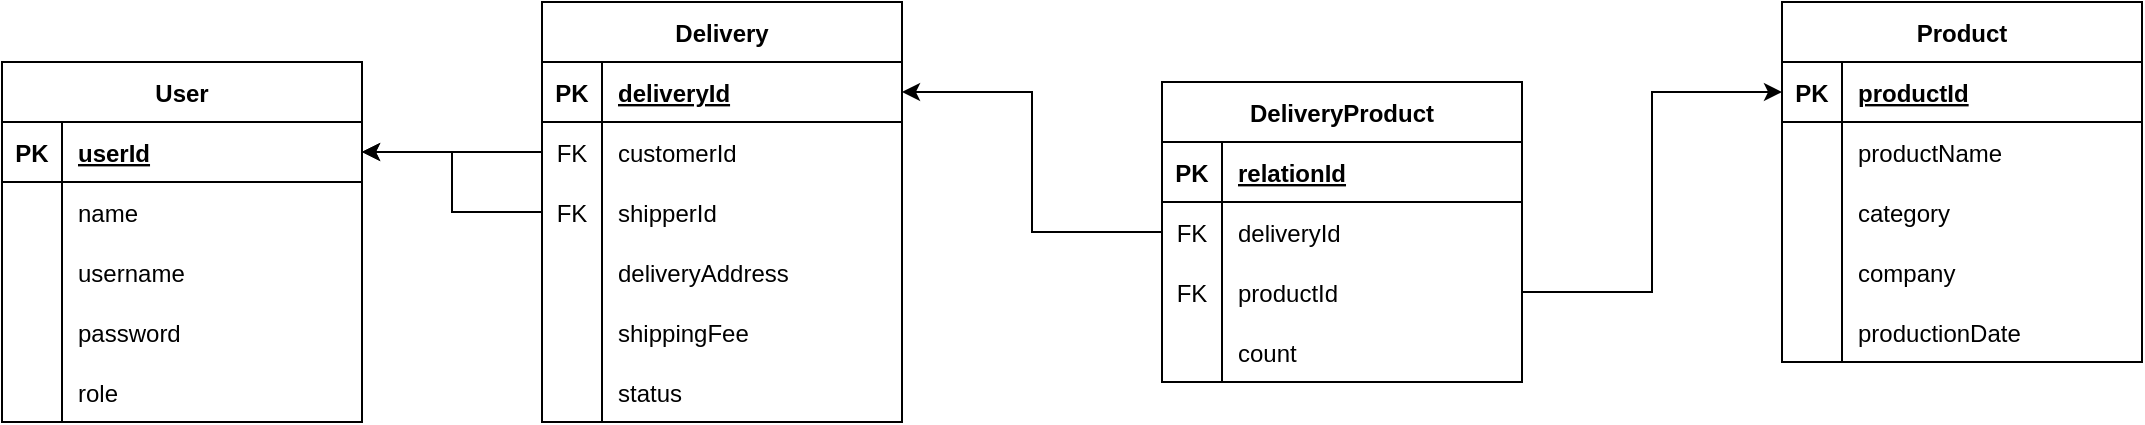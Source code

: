 <mxfile version="13.9.9" type="device"><diagram id="OTTX9jQUgrJmkevj6VS4" name="Page-1"><mxGraphModel dx="1326" dy="806" grid="1" gridSize="10" guides="1" tooltips="1" connect="1" arrows="1" fold="1" page="1" pageScale="1" pageWidth="850" pageHeight="1100" math="0" shadow="0"><root><mxCell id="0"/><mxCell id="1" parent="0"/><mxCell id="4FiS_uYdiQJVlCNuynhk-1" value="User" style="shape=table;startSize=30;container=1;collapsible=1;childLayout=tableLayout;fixedRows=1;rowLines=0;fontStyle=1;align=center;resizeLast=1;" parent="1" vertex="1"><mxGeometry x="120" y="210" width="180" height="180" as="geometry"/></mxCell><mxCell id="4FiS_uYdiQJVlCNuynhk-2" value="" style="shape=partialRectangle;collapsible=0;dropTarget=0;pointerEvents=0;fillColor=none;top=0;left=0;bottom=1;right=0;points=[[0,0.5],[1,0.5]];portConstraint=eastwest;" parent="4FiS_uYdiQJVlCNuynhk-1" vertex="1"><mxGeometry y="30" width="180" height="30" as="geometry"/></mxCell><mxCell id="4FiS_uYdiQJVlCNuynhk-3" value="PK" style="shape=partialRectangle;connectable=0;fillColor=none;top=0;left=0;bottom=0;right=0;fontStyle=1;overflow=hidden;" parent="4FiS_uYdiQJVlCNuynhk-2" vertex="1"><mxGeometry width="30" height="30" as="geometry"/></mxCell><mxCell id="4FiS_uYdiQJVlCNuynhk-4" value="userId" style="shape=partialRectangle;connectable=0;fillColor=none;top=0;left=0;bottom=0;right=0;align=left;spacingLeft=6;fontStyle=5;overflow=hidden;" parent="4FiS_uYdiQJVlCNuynhk-2" vertex="1"><mxGeometry x="30" width="150" height="30" as="geometry"/></mxCell><mxCell id="4FiS_uYdiQJVlCNuynhk-5" value="" style="shape=partialRectangle;collapsible=0;dropTarget=0;pointerEvents=0;fillColor=none;top=0;left=0;bottom=0;right=0;points=[[0,0.5],[1,0.5]];portConstraint=eastwest;" parent="4FiS_uYdiQJVlCNuynhk-1" vertex="1"><mxGeometry y="60" width="180" height="30" as="geometry"/></mxCell><mxCell id="4FiS_uYdiQJVlCNuynhk-6" value="" style="shape=partialRectangle;connectable=0;fillColor=none;top=0;left=0;bottom=0;right=0;editable=1;overflow=hidden;" parent="4FiS_uYdiQJVlCNuynhk-5" vertex="1"><mxGeometry width="30" height="30" as="geometry"/></mxCell><mxCell id="4FiS_uYdiQJVlCNuynhk-7" value="name" style="shape=partialRectangle;connectable=0;fillColor=none;top=0;left=0;bottom=0;right=0;align=left;spacingLeft=6;overflow=hidden;" parent="4FiS_uYdiQJVlCNuynhk-5" vertex="1"><mxGeometry x="30" width="150" height="30" as="geometry"/></mxCell><mxCell id="4FiS_uYdiQJVlCNuynhk-8" value="" style="shape=partialRectangle;collapsible=0;dropTarget=0;pointerEvents=0;fillColor=none;top=0;left=0;bottom=0;right=0;points=[[0,0.5],[1,0.5]];portConstraint=eastwest;" parent="4FiS_uYdiQJVlCNuynhk-1" vertex="1"><mxGeometry y="90" width="180" height="30" as="geometry"/></mxCell><mxCell id="4FiS_uYdiQJVlCNuynhk-9" value="" style="shape=partialRectangle;connectable=0;fillColor=none;top=0;left=0;bottom=0;right=0;editable=1;overflow=hidden;" parent="4FiS_uYdiQJVlCNuynhk-8" vertex="1"><mxGeometry width="30" height="30" as="geometry"/></mxCell><mxCell id="4FiS_uYdiQJVlCNuynhk-10" value="username" style="shape=partialRectangle;connectable=0;fillColor=none;top=0;left=0;bottom=0;right=0;align=left;spacingLeft=6;overflow=hidden;" parent="4FiS_uYdiQJVlCNuynhk-8" vertex="1"><mxGeometry x="30" width="150" height="30" as="geometry"/></mxCell><mxCell id="4FiS_uYdiQJVlCNuynhk-11" value="" style="shape=partialRectangle;collapsible=0;dropTarget=0;pointerEvents=0;fillColor=none;top=0;left=0;bottom=0;right=0;points=[[0,0.5],[1,0.5]];portConstraint=eastwest;" parent="4FiS_uYdiQJVlCNuynhk-1" vertex="1"><mxGeometry y="120" width="180" height="30" as="geometry"/></mxCell><mxCell id="4FiS_uYdiQJVlCNuynhk-12" value="" style="shape=partialRectangle;connectable=0;fillColor=none;top=0;left=0;bottom=0;right=0;editable=1;overflow=hidden;" parent="4FiS_uYdiQJVlCNuynhk-11" vertex="1"><mxGeometry width="30" height="30" as="geometry"/></mxCell><mxCell id="4FiS_uYdiQJVlCNuynhk-13" value="password" style="shape=partialRectangle;connectable=0;fillColor=none;top=0;left=0;bottom=0;right=0;align=left;spacingLeft=6;overflow=hidden;" parent="4FiS_uYdiQJVlCNuynhk-11" vertex="1"><mxGeometry x="30" width="150" height="30" as="geometry"/></mxCell><mxCell id="4FiS_uYdiQJVlCNuynhk-14" value="" style="shape=partialRectangle;collapsible=0;dropTarget=0;pointerEvents=0;fillColor=none;top=0;left=0;bottom=0;right=0;points=[[0,0.5],[1,0.5]];portConstraint=eastwest;" parent="4FiS_uYdiQJVlCNuynhk-1" vertex="1"><mxGeometry y="150" width="180" height="30" as="geometry"/></mxCell><mxCell id="4FiS_uYdiQJVlCNuynhk-15" value="" style="shape=partialRectangle;connectable=0;fillColor=none;top=0;left=0;bottom=0;right=0;editable=1;overflow=hidden;" parent="4FiS_uYdiQJVlCNuynhk-14" vertex="1"><mxGeometry width="30" height="30" as="geometry"/></mxCell><mxCell id="4FiS_uYdiQJVlCNuynhk-16" value="role" style="shape=partialRectangle;connectable=0;fillColor=none;top=0;left=0;bottom=0;right=0;align=left;spacingLeft=6;overflow=hidden;" parent="4FiS_uYdiQJVlCNuynhk-14" vertex="1"><mxGeometry x="30" width="150" height="30" as="geometry"/></mxCell><mxCell id="4FiS_uYdiQJVlCNuynhk-20" value="Delivery" style="shape=table;startSize=30;container=1;collapsible=1;childLayout=tableLayout;fixedRows=1;rowLines=0;fontStyle=1;align=center;resizeLast=1;" parent="1" vertex="1"><mxGeometry x="390" y="180" width="180" height="210" as="geometry"/></mxCell><mxCell id="4FiS_uYdiQJVlCNuynhk-21" value="" style="shape=partialRectangle;collapsible=0;dropTarget=0;pointerEvents=0;fillColor=none;top=0;left=0;bottom=1;right=0;points=[[0,0.5],[1,0.5]];portConstraint=eastwest;" parent="4FiS_uYdiQJVlCNuynhk-20" vertex="1"><mxGeometry y="30" width="180" height="30" as="geometry"/></mxCell><mxCell id="4FiS_uYdiQJVlCNuynhk-22" value="PK" style="shape=partialRectangle;connectable=0;fillColor=none;top=0;left=0;bottom=0;right=0;fontStyle=1;overflow=hidden;" parent="4FiS_uYdiQJVlCNuynhk-21" vertex="1"><mxGeometry width="30" height="30" as="geometry"/></mxCell><mxCell id="4FiS_uYdiQJVlCNuynhk-23" value="deliveryId" style="shape=partialRectangle;connectable=0;fillColor=none;top=0;left=0;bottom=0;right=0;align=left;spacingLeft=6;fontStyle=5;overflow=hidden;" parent="4FiS_uYdiQJVlCNuynhk-21" vertex="1"><mxGeometry x="30" width="150" height="30" as="geometry"/></mxCell><mxCell id="4FiS_uYdiQJVlCNuynhk-24" value="" style="shape=partialRectangle;collapsible=0;dropTarget=0;pointerEvents=0;fillColor=none;top=0;left=0;bottom=0;right=0;points=[[0,0.5],[1,0.5]];portConstraint=eastwest;" parent="4FiS_uYdiQJVlCNuynhk-20" vertex="1"><mxGeometry y="60" width="180" height="30" as="geometry"/></mxCell><mxCell id="4FiS_uYdiQJVlCNuynhk-25" value="FK" style="shape=partialRectangle;connectable=0;fillColor=none;top=0;left=0;bottom=0;right=0;editable=1;overflow=hidden;" parent="4FiS_uYdiQJVlCNuynhk-24" vertex="1"><mxGeometry width="30" height="30" as="geometry"/></mxCell><mxCell id="4FiS_uYdiQJVlCNuynhk-26" value="customerId" style="shape=partialRectangle;connectable=0;fillColor=none;top=0;left=0;bottom=0;right=0;align=left;spacingLeft=6;overflow=hidden;" parent="4FiS_uYdiQJVlCNuynhk-24" vertex="1"><mxGeometry x="30" width="150" height="30" as="geometry"/></mxCell><mxCell id="4FiS_uYdiQJVlCNuynhk-27" value="" style="shape=partialRectangle;collapsible=0;dropTarget=0;pointerEvents=0;fillColor=none;top=0;left=0;bottom=0;right=0;points=[[0,0.5],[1,0.5]];portConstraint=eastwest;" parent="4FiS_uYdiQJVlCNuynhk-20" vertex="1"><mxGeometry y="90" width="180" height="30" as="geometry"/></mxCell><mxCell id="4FiS_uYdiQJVlCNuynhk-28" value="FK" style="shape=partialRectangle;connectable=0;fillColor=none;top=0;left=0;bottom=0;right=0;editable=1;overflow=hidden;" parent="4FiS_uYdiQJVlCNuynhk-27" vertex="1"><mxGeometry width="30" height="30" as="geometry"/></mxCell><mxCell id="4FiS_uYdiQJVlCNuynhk-29" value="shipperId" style="shape=partialRectangle;connectable=0;fillColor=none;top=0;left=0;bottom=0;right=0;align=left;spacingLeft=6;overflow=hidden;" parent="4FiS_uYdiQJVlCNuynhk-27" vertex="1"><mxGeometry x="30" width="150" height="30" as="geometry"/></mxCell><mxCell id="4FiS_uYdiQJVlCNuynhk-30" value="" style="shape=partialRectangle;collapsible=0;dropTarget=0;pointerEvents=0;fillColor=none;top=0;left=0;bottom=0;right=0;points=[[0,0.5],[1,0.5]];portConstraint=eastwest;" parent="4FiS_uYdiQJVlCNuynhk-20" vertex="1"><mxGeometry y="120" width="180" height="30" as="geometry"/></mxCell><mxCell id="4FiS_uYdiQJVlCNuynhk-31" value="" style="shape=partialRectangle;connectable=0;fillColor=none;top=0;left=0;bottom=0;right=0;editable=1;overflow=hidden;" parent="4FiS_uYdiQJVlCNuynhk-30" vertex="1"><mxGeometry width="30" height="30" as="geometry"/></mxCell><mxCell id="4FiS_uYdiQJVlCNuynhk-32" value="deliveryAddress" style="shape=partialRectangle;connectable=0;fillColor=none;top=0;left=0;bottom=0;right=0;align=left;spacingLeft=6;overflow=hidden;" parent="4FiS_uYdiQJVlCNuynhk-30" vertex="1"><mxGeometry x="30" width="150" height="30" as="geometry"/></mxCell><mxCell id="4FiS_uYdiQJVlCNuynhk-52" value="" style="shape=partialRectangle;collapsible=0;dropTarget=0;pointerEvents=0;fillColor=none;top=0;left=0;bottom=0;right=0;points=[[0,0.5],[1,0.5]];portConstraint=eastwest;" parent="4FiS_uYdiQJVlCNuynhk-20" vertex="1"><mxGeometry y="150" width="180" height="30" as="geometry"/></mxCell><mxCell id="4FiS_uYdiQJVlCNuynhk-53" value="" style="shape=partialRectangle;connectable=0;fillColor=none;top=0;left=0;bottom=0;right=0;editable=1;overflow=hidden;" parent="4FiS_uYdiQJVlCNuynhk-52" vertex="1"><mxGeometry width="30" height="30" as="geometry"/></mxCell><mxCell id="4FiS_uYdiQJVlCNuynhk-54" value="shippingFee" style="shape=partialRectangle;connectable=0;fillColor=none;top=0;left=0;bottom=0;right=0;align=left;spacingLeft=6;overflow=hidden;" parent="4FiS_uYdiQJVlCNuynhk-52" vertex="1"><mxGeometry x="30" width="150" height="30" as="geometry"/></mxCell><mxCell id="4FiS_uYdiQJVlCNuynhk-49" value="" style="shape=partialRectangle;collapsible=0;dropTarget=0;pointerEvents=0;fillColor=none;top=0;left=0;bottom=0;right=0;points=[[0,0.5],[1,0.5]];portConstraint=eastwest;" parent="4FiS_uYdiQJVlCNuynhk-20" vertex="1"><mxGeometry y="180" width="180" height="30" as="geometry"/></mxCell><mxCell id="4FiS_uYdiQJVlCNuynhk-50" value="" style="shape=partialRectangle;connectable=0;fillColor=none;top=0;left=0;bottom=0;right=0;editable=1;overflow=hidden;" parent="4FiS_uYdiQJVlCNuynhk-49" vertex="1"><mxGeometry width="30" height="30" as="geometry"/></mxCell><mxCell id="4FiS_uYdiQJVlCNuynhk-51" value="status" style="shape=partialRectangle;connectable=0;fillColor=none;top=0;left=0;bottom=0;right=0;align=left;spacingLeft=6;overflow=hidden;" parent="4FiS_uYdiQJVlCNuynhk-49" vertex="1"><mxGeometry x="30" width="150" height="30" as="geometry"/></mxCell><mxCell id="4FiS_uYdiQJVlCNuynhk-55" style="edgeStyle=orthogonalEdgeStyle;rounded=0;orthogonalLoop=1;jettySize=auto;html=1;exitX=0;exitY=0.5;exitDx=0;exitDy=0;" parent="1" source="4FiS_uYdiQJVlCNuynhk-27" target="4FiS_uYdiQJVlCNuynhk-2" edge="1"><mxGeometry relative="1" as="geometry"/></mxCell><mxCell id="4FiS_uYdiQJVlCNuynhk-56" style="edgeStyle=orthogonalEdgeStyle;rounded=0;orthogonalLoop=1;jettySize=auto;html=1;exitX=0;exitY=0.5;exitDx=0;exitDy=0;" parent="1" source="4FiS_uYdiQJVlCNuynhk-24" target="4FiS_uYdiQJVlCNuynhk-2" edge="1"><mxGeometry relative="1" as="geometry"/></mxCell><mxCell id="4FiS_uYdiQJVlCNuynhk-57" value="DeliveryProduct" style="shape=table;startSize=30;container=1;collapsible=1;childLayout=tableLayout;fixedRows=1;rowLines=0;fontStyle=1;align=center;resizeLast=1;" parent="1" vertex="1"><mxGeometry x="700" y="220" width="180" height="150" as="geometry"/></mxCell><mxCell id="4FiS_uYdiQJVlCNuynhk-58" value="" style="shape=partialRectangle;collapsible=0;dropTarget=0;pointerEvents=0;fillColor=none;top=0;left=0;bottom=1;right=0;points=[[0,0.5],[1,0.5]];portConstraint=eastwest;" parent="4FiS_uYdiQJVlCNuynhk-57" vertex="1"><mxGeometry y="30" width="180" height="30" as="geometry"/></mxCell><mxCell id="4FiS_uYdiQJVlCNuynhk-59" value="PK" style="shape=partialRectangle;connectable=0;fillColor=none;top=0;left=0;bottom=0;right=0;fontStyle=1;overflow=hidden;" parent="4FiS_uYdiQJVlCNuynhk-58" vertex="1"><mxGeometry width="30" height="30" as="geometry"/></mxCell><mxCell id="4FiS_uYdiQJVlCNuynhk-60" value="relationId" style="shape=partialRectangle;connectable=0;fillColor=none;top=0;left=0;bottom=0;right=0;align=left;spacingLeft=6;fontStyle=5;overflow=hidden;" parent="4FiS_uYdiQJVlCNuynhk-58" vertex="1"><mxGeometry x="30" width="150" height="30" as="geometry"/></mxCell><mxCell id="4FiS_uYdiQJVlCNuynhk-61" value="" style="shape=partialRectangle;collapsible=0;dropTarget=0;pointerEvents=0;fillColor=none;top=0;left=0;bottom=0;right=0;points=[[0,0.5],[1,0.5]];portConstraint=eastwest;" parent="4FiS_uYdiQJVlCNuynhk-57" vertex="1"><mxGeometry y="60" width="180" height="30" as="geometry"/></mxCell><mxCell id="4FiS_uYdiQJVlCNuynhk-62" value="FK" style="shape=partialRectangle;connectable=0;fillColor=none;top=0;left=0;bottom=0;right=0;editable=1;overflow=hidden;" parent="4FiS_uYdiQJVlCNuynhk-61" vertex="1"><mxGeometry width="30" height="30" as="geometry"/></mxCell><mxCell id="4FiS_uYdiQJVlCNuynhk-63" value="deliveryId" style="shape=partialRectangle;connectable=0;fillColor=none;top=0;left=0;bottom=0;right=0;align=left;spacingLeft=6;overflow=hidden;" parent="4FiS_uYdiQJVlCNuynhk-61" vertex="1"><mxGeometry x="30" width="150" height="30" as="geometry"/></mxCell><mxCell id="4FiS_uYdiQJVlCNuynhk-64" value="" style="shape=partialRectangle;collapsible=0;dropTarget=0;pointerEvents=0;fillColor=none;top=0;left=0;bottom=0;right=0;points=[[0,0.5],[1,0.5]];portConstraint=eastwest;" parent="4FiS_uYdiQJVlCNuynhk-57" vertex="1"><mxGeometry y="90" width="180" height="30" as="geometry"/></mxCell><mxCell id="4FiS_uYdiQJVlCNuynhk-65" value="FK" style="shape=partialRectangle;connectable=0;fillColor=none;top=0;left=0;bottom=0;right=0;editable=1;overflow=hidden;" parent="4FiS_uYdiQJVlCNuynhk-64" vertex="1"><mxGeometry width="30" height="30" as="geometry"/></mxCell><mxCell id="4FiS_uYdiQJVlCNuynhk-66" value="productId" style="shape=partialRectangle;connectable=0;fillColor=none;top=0;left=0;bottom=0;right=0;align=left;spacingLeft=6;overflow=hidden;" parent="4FiS_uYdiQJVlCNuynhk-64" vertex="1"><mxGeometry x="30" width="150" height="30" as="geometry"/></mxCell><mxCell id="4FiS_uYdiQJVlCNuynhk-67" value="" style="shape=partialRectangle;collapsible=0;dropTarget=0;pointerEvents=0;fillColor=none;top=0;left=0;bottom=0;right=0;points=[[0,0.5],[1,0.5]];portConstraint=eastwest;" parent="4FiS_uYdiQJVlCNuynhk-57" vertex="1"><mxGeometry y="120" width="180" height="30" as="geometry"/></mxCell><mxCell id="4FiS_uYdiQJVlCNuynhk-68" value="" style="shape=partialRectangle;connectable=0;fillColor=none;top=0;left=0;bottom=0;right=0;editable=1;overflow=hidden;" parent="4FiS_uYdiQJVlCNuynhk-67" vertex="1"><mxGeometry width="30" height="30" as="geometry"/></mxCell><mxCell id="4FiS_uYdiQJVlCNuynhk-69" value="count" style="shape=partialRectangle;connectable=0;fillColor=none;top=0;left=0;bottom=0;right=0;align=left;spacingLeft=6;overflow=hidden;" parent="4FiS_uYdiQJVlCNuynhk-67" vertex="1"><mxGeometry x="30" width="150" height="30" as="geometry"/></mxCell><mxCell id="4FiS_uYdiQJVlCNuynhk-70" style="edgeStyle=orthogonalEdgeStyle;rounded=0;orthogonalLoop=1;jettySize=auto;html=1;exitX=0;exitY=0.5;exitDx=0;exitDy=0;entryX=1;entryY=0.5;entryDx=0;entryDy=0;" parent="1" source="4FiS_uYdiQJVlCNuynhk-61" target="4FiS_uYdiQJVlCNuynhk-21" edge="1"><mxGeometry relative="1" as="geometry"/></mxCell><mxCell id="PIQOs7d2lMJBSKMvsPOn-1" value="Product" style="shape=table;startSize=30;container=1;collapsible=1;childLayout=tableLayout;fixedRows=1;rowLines=0;fontStyle=1;align=center;resizeLast=1;" vertex="1" parent="1"><mxGeometry x="1010" y="180" width="180" height="180" as="geometry"/></mxCell><mxCell id="PIQOs7d2lMJBSKMvsPOn-2" value="" style="shape=partialRectangle;collapsible=0;dropTarget=0;pointerEvents=0;fillColor=none;top=0;left=0;bottom=1;right=0;points=[[0,0.5],[1,0.5]];portConstraint=eastwest;" vertex="1" parent="PIQOs7d2lMJBSKMvsPOn-1"><mxGeometry y="30" width="180" height="30" as="geometry"/></mxCell><mxCell id="PIQOs7d2lMJBSKMvsPOn-3" value="PK" style="shape=partialRectangle;connectable=0;fillColor=none;top=0;left=0;bottom=0;right=0;fontStyle=1;overflow=hidden;" vertex="1" parent="PIQOs7d2lMJBSKMvsPOn-2"><mxGeometry width="30" height="30" as="geometry"/></mxCell><mxCell id="PIQOs7d2lMJBSKMvsPOn-4" value="productId" style="shape=partialRectangle;connectable=0;fillColor=none;top=0;left=0;bottom=0;right=0;align=left;spacingLeft=6;fontStyle=5;overflow=hidden;" vertex="1" parent="PIQOs7d2lMJBSKMvsPOn-2"><mxGeometry x="30" width="150" height="30" as="geometry"/></mxCell><mxCell id="PIQOs7d2lMJBSKMvsPOn-5" value="" style="shape=partialRectangle;collapsible=0;dropTarget=0;pointerEvents=0;fillColor=none;top=0;left=0;bottom=0;right=0;points=[[0,0.5],[1,0.5]];portConstraint=eastwest;" vertex="1" parent="PIQOs7d2lMJBSKMvsPOn-1"><mxGeometry y="60" width="180" height="30" as="geometry"/></mxCell><mxCell id="PIQOs7d2lMJBSKMvsPOn-6" value="" style="shape=partialRectangle;connectable=0;fillColor=none;top=0;left=0;bottom=0;right=0;editable=1;overflow=hidden;" vertex="1" parent="PIQOs7d2lMJBSKMvsPOn-5"><mxGeometry width="30" height="30" as="geometry"/></mxCell><mxCell id="PIQOs7d2lMJBSKMvsPOn-7" value="productName" style="shape=partialRectangle;connectable=0;fillColor=none;top=0;left=0;bottom=0;right=0;align=left;spacingLeft=6;overflow=hidden;" vertex="1" parent="PIQOs7d2lMJBSKMvsPOn-5"><mxGeometry x="30" width="150" height="30" as="geometry"/></mxCell><mxCell id="PIQOs7d2lMJBSKMvsPOn-11" value="" style="shape=partialRectangle;collapsible=0;dropTarget=0;pointerEvents=0;fillColor=none;top=0;left=0;bottom=0;right=0;points=[[0,0.5],[1,0.5]];portConstraint=eastwest;" vertex="1" parent="PIQOs7d2lMJBSKMvsPOn-1"><mxGeometry y="90" width="180" height="30" as="geometry"/></mxCell><mxCell id="PIQOs7d2lMJBSKMvsPOn-12" value="" style="shape=partialRectangle;connectable=0;fillColor=none;top=0;left=0;bottom=0;right=0;editable=1;overflow=hidden;" vertex="1" parent="PIQOs7d2lMJBSKMvsPOn-11"><mxGeometry width="30" height="30" as="geometry"/></mxCell><mxCell id="PIQOs7d2lMJBSKMvsPOn-13" value="category" style="shape=partialRectangle;connectable=0;fillColor=none;top=0;left=0;bottom=0;right=0;align=left;spacingLeft=6;overflow=hidden;" vertex="1" parent="PIQOs7d2lMJBSKMvsPOn-11"><mxGeometry x="30" width="150" height="30" as="geometry"/></mxCell><mxCell id="PIQOs7d2lMJBSKMvsPOn-8" value="" style="shape=partialRectangle;collapsible=0;dropTarget=0;pointerEvents=0;fillColor=none;top=0;left=0;bottom=0;right=0;points=[[0,0.5],[1,0.5]];portConstraint=eastwest;" vertex="1" parent="PIQOs7d2lMJBSKMvsPOn-1"><mxGeometry y="120" width="180" height="30" as="geometry"/></mxCell><mxCell id="PIQOs7d2lMJBSKMvsPOn-9" value="" style="shape=partialRectangle;connectable=0;fillColor=none;top=0;left=0;bottom=0;right=0;editable=1;overflow=hidden;" vertex="1" parent="PIQOs7d2lMJBSKMvsPOn-8"><mxGeometry width="30" height="30" as="geometry"/></mxCell><mxCell id="PIQOs7d2lMJBSKMvsPOn-10" value="company" style="shape=partialRectangle;connectable=0;fillColor=none;top=0;left=0;bottom=0;right=0;align=left;spacingLeft=6;overflow=hidden;" vertex="1" parent="PIQOs7d2lMJBSKMvsPOn-8"><mxGeometry x="30" width="150" height="30" as="geometry"/></mxCell><mxCell id="PIQOs7d2lMJBSKMvsPOn-14" value="" style="shape=partialRectangle;collapsible=0;dropTarget=0;pointerEvents=0;fillColor=none;top=0;left=0;bottom=0;right=0;points=[[0,0.5],[1,0.5]];portConstraint=eastwest;" vertex="1" parent="PIQOs7d2lMJBSKMvsPOn-1"><mxGeometry y="150" width="180" height="30" as="geometry"/></mxCell><mxCell id="PIQOs7d2lMJBSKMvsPOn-15" value="" style="shape=partialRectangle;connectable=0;fillColor=none;top=0;left=0;bottom=0;right=0;editable=1;overflow=hidden;" vertex="1" parent="PIQOs7d2lMJBSKMvsPOn-14"><mxGeometry width="30" height="30" as="geometry"/></mxCell><mxCell id="PIQOs7d2lMJBSKMvsPOn-16" value="productionDate" style="shape=partialRectangle;connectable=0;fillColor=none;top=0;left=0;bottom=0;right=0;align=left;spacingLeft=6;overflow=hidden;" vertex="1" parent="PIQOs7d2lMJBSKMvsPOn-14"><mxGeometry x="30" width="150" height="30" as="geometry"/></mxCell><mxCell id="PIQOs7d2lMJBSKMvsPOn-22" style="edgeStyle=orthogonalEdgeStyle;rounded=0;orthogonalLoop=1;jettySize=auto;html=1;exitX=1;exitY=0.5;exitDx=0;exitDy=0;" edge="1" parent="1" source="4FiS_uYdiQJVlCNuynhk-64" target="PIQOs7d2lMJBSKMvsPOn-2"><mxGeometry relative="1" as="geometry"/></mxCell></root></mxGraphModel></diagram></mxfile>